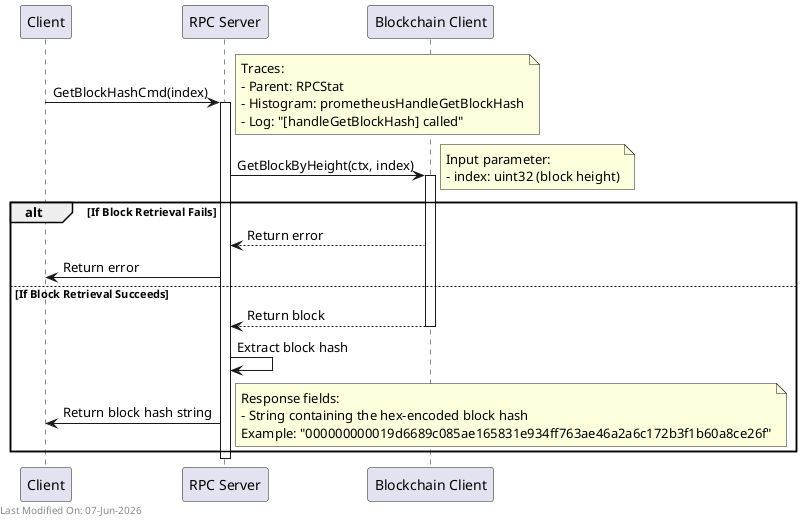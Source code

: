 @startuml
participant Client
participant "RPC Server" as RPC
participant "Blockchain Client" as Blockchain

Client -> RPC : GetBlockHashCmd(index)
activate RPC

note right
    Traces:
    - Parent: RPCStat
    - Histogram: prometheusHandleGetBlockHash
    - Log: "[handleGetBlockHash] called"
end note

RPC -> Blockchain : GetBlockByHeight(ctx, index)
activate Blockchain
note right
    Input parameter:
    - index: uint32 (block height)
end note

alt If Block Retrieval Fails
    Blockchain --> RPC : Return error
    RPC -> Client : Return error
else If Block Retrieval Succeeds
    Blockchain --> RPC : Return block
    deactivate Blockchain

    RPC -> RPC : Extract block hash
    RPC -> Client : Return block hash string
    note right
        Response fields:
        - String containing the hex-encoded block hash
        Example: "000000000019d6689c085ae165831e934ff763ae46a2a6c172b3f1b60a8ce26f"
    end note
end

deactivate RPC

left footer Last Modified On: %date("dd-MMM-yyyy")
@enduml
